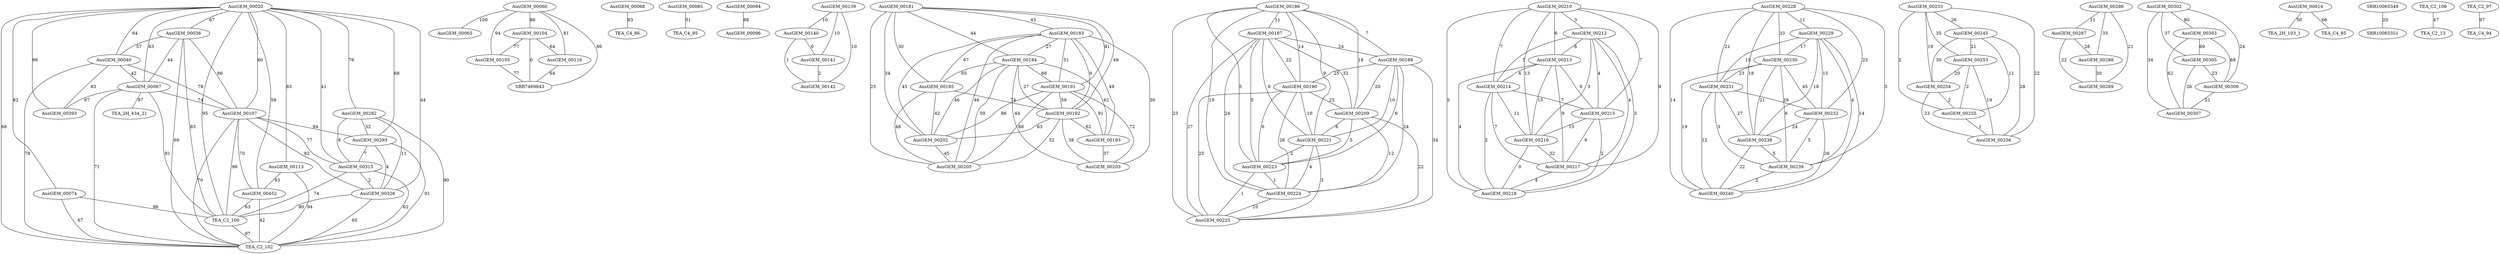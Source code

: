 graph {
	AusGEM_00020 -- AusGEM_00036 [label="67" weight=1.99] ;
	AusGEM_00020 -- AusGEM_00040 [label="64" weight=2.08] ;
	AusGEM_00020 -- AusGEM_00067 [label="63" weight=2.11] ;
	AusGEM_00020 -- AusGEM_00074 [label="82" weight=1.54] ;
	AusGEM_00020 -- AusGEM_00107 [label="60" weight=2.2] ;
	AusGEM_00020 -- AusGEM_00113 [label="83" weight=1.51] ;
	AusGEM_00020 -- AusGEM_00282 [label="76" weight=1.72] ;
	AusGEM_00020 -- AusGEM_00293 [label="68" weight=1.96] ;
	AusGEM_00020 -- AusGEM_00315 [label="41" weight=2.77] ;
	AusGEM_00020 -- AusGEM_00326 [label="44" weight=2.68] ;
	AusGEM_00020 -- AusGEM_00393 [label="96" weight=1.12] ;
	AusGEM_00020 -- AusGEM_00452 [label="59" weight=2.23] ;
	AusGEM_00020 -- TEA_C2_100 [label="95" weight=1.15] ;
	AusGEM_00020 -- TEA_C2_102 [label="68" weight=1.96] ;
	AusGEM_00036 -- AusGEM_00040 [label="57" weight=2.29] ;
	AusGEM_00036 -- AusGEM_00067 [label="44" weight=2.68] ;
	AusGEM_00036 -- AusGEM_00107 [label="86" weight=1.42] ;
	AusGEM_00036 -- TEA_C2_100 [label="83" weight=1.51] ;
	AusGEM_00036 -- TEA_C2_102 [label="69" weight=1.93] ;
	AusGEM_00040 -- AusGEM_00067 [label="42" weight=2.74] ;
	AusGEM_00040 -- AusGEM_00107 [label="78" weight=1.66] ;
	AusGEM_00040 -- AusGEM_00393 [label="83" weight=1.51] ;
	AusGEM_00040 -- TEA_C2_102 [label="78" weight=1.66] ;
	AusGEM_00060 -- AusGEM_00065 [label="100" weight=1] ;
	AusGEM_00060 -- AusGEM_00104 [label="86" weight=1.42] ;
	AusGEM_00060 -- AusGEM_00105 [label="94" weight=1.18] ;
	AusGEM_00060 -- AusGEM_00116 [label="81" weight=1.57] ;
	AusGEM_00060 -- SRR7469843 [label="86" weight=1.42] ;
	AusGEM_00067 -- AusGEM_00107 [label="74" weight=1.78] ;
	AusGEM_00067 -- AusGEM_00393 [label="97" weight=1.09] ;
	AusGEM_00067 -- TEA_2H_434_21 [label="97" weight=1.09] ;
	AusGEM_00067 -- TEA_C2_100 [label="81" weight=1.57] ;
	AusGEM_00067 -- TEA_C2_102 [label="71" weight=1.87] ;
	AusGEM_00068 -- TEA_C4_86 [label="83" weight=1.51] ;
	AusGEM_00074 -- TEA_C2_100 [label="98" weight=1.06] ;
	AusGEM_00074 -- TEA_C2_102 [label="67" weight=1.99] ;
	AusGEM_00085 -- TEA_C4_95 [label="51" weight=2.47] ;
	AusGEM_00094 -- AusGEM_00096 [label="88" weight=1.36] ;
	AusGEM_00104 -- AusGEM_00105 [label="77" weight=1.69] ;
	AusGEM_00104 -- AusGEM_00116 [label="64" weight=2.08] ;
	AusGEM_00104 -- SRR7469843 [label="0" weight=4] ;
	AusGEM_00105 -- SRR7469843 [label="77" weight=1.69] ;
	AusGEM_00107 -- AusGEM_00293 [label="94" weight=1.18] ;
	AusGEM_00107 -- AusGEM_00315 [label="77" weight=1.69] ;
	AusGEM_00107 -- AusGEM_00326 [label="82" weight=1.54] ;
	AusGEM_00107 -- AusGEM_00452 [label="70" weight=1.9] ;
	AusGEM_00107 -- TEA_C2_100 [label="96" weight=1.12] ;
	AusGEM_00107 -- TEA_C2_102 [label="70" weight=1.9] ;
	AusGEM_00113 -- AusGEM_00452 [label="93" weight=1.21] ;
	AusGEM_00113 -- TEA_C2_102 [label="94" weight=1.18] ;
	AusGEM_00116 -- SRR7469843 [label="64" weight=2.08] ;
	AusGEM_00139 -- AusGEM_00140 [label="10" weight=3.7] ;
	AusGEM_00139 -- AusGEM_00141 [label="10" weight=3.7] ;
	AusGEM_00139 -- AusGEM_00142 [label="10" weight=3.7] ;
	AusGEM_00140 -- AusGEM_00141 [label="0" weight=4] ;
	AusGEM_00140 -- AusGEM_00142 [label="1" weight=3.97] ;
	AusGEM_00141 -- AusGEM_00142 [label="2" weight=3.94] ;
	AusGEM_00181 -- AusGEM_00183 [label="45" weight=2.65] ;
	AusGEM_00181 -- AusGEM_00184 [label="44" weight=2.68] ;
	AusGEM_00181 -- AusGEM_00185 [label="30" weight=3.1] ;
	AusGEM_00181 -- AusGEM_00191 [label="81" weight=1.57] ;
	AusGEM_00181 -- AusGEM_00192 [label="49" weight=2.53] ;
	AusGEM_00181 -- AusGEM_00202 [label="34" weight=2.98] ;
	AusGEM_00181 -- AusGEM_00205 [label="25" weight=3.25] ;
	AusGEM_00183 -- AusGEM_00184 [label="27" weight=3.19] ;
	AusGEM_00183 -- AusGEM_00185 [label="67" weight=1.99] ;
	AusGEM_00183 -- AusGEM_00191 [label="51" weight=2.47] ;
	AusGEM_00183 -- AusGEM_00192 [label="9" weight=3.73] ;
	AusGEM_00183 -- AusGEM_00193 [label="49" weight=2.53] ;
	AusGEM_00183 -- AusGEM_00202 [label="45" weight=2.65] ;
	AusGEM_00183 -- AusGEM_00203 [label="30" weight=3.1] ;
	AusGEM_00183 -- AusGEM_00205 [label="46" weight=2.62] ;
	AusGEM_00184 -- AusGEM_00185 [label="65" weight=2.05] ;
	AusGEM_00184 -- AusGEM_00191 [label="66" weight=2.02] ;
	AusGEM_00184 -- AusGEM_00192 [label="27" weight=3.19] ;
	AusGEM_00184 -- AusGEM_00193 [label="62" weight=2.14] ;
	AusGEM_00184 -- AusGEM_00202 [label="46" weight=2.62] ;
	AusGEM_00184 -- AusGEM_00203 [label="44" weight=2.68] ;
	AusGEM_00184 -- AusGEM_00205 [label="59" weight=2.23] ;
	AusGEM_00185 -- AusGEM_00192 [label="74" weight=1.78] ;
	AusGEM_00185 -- AusGEM_00202 [label="42" weight=2.74] ;
	AusGEM_00185 -- AusGEM_00205 [label="48" weight=2.56] ;
	AusGEM_00186 -- AusGEM_00187 [label="11" weight=3.67] ;
	AusGEM_00186 -- AusGEM_00188 [label="7" weight=3.79] ;
	AusGEM_00186 -- AusGEM_00190 [label="14" weight=3.58] ;
	AusGEM_00186 -- AusGEM_00209 [label="18" weight=3.46] ;
	AusGEM_00186 -- AusGEM_00221 [label="9" weight=3.73] ;
	AusGEM_00186 -- AusGEM_00223 [label="5" weight=3.85] ;
	AusGEM_00186 -- AusGEM_00224 [label="19" weight=3.43] ;
	AusGEM_00186 -- AusGEM_00225 [label="23" weight=3.31] ;
	AusGEM_00187 -- AusGEM_00188 [label="24" weight=3.28] ;
	AusGEM_00187 -- AusGEM_00190 [label="22" weight=3.34] ;
	AusGEM_00187 -- AusGEM_00209 [label="32" weight=3.04] ;
	AusGEM_00187 -- AusGEM_00221 [label="9" weight=3.73] ;
	AusGEM_00187 -- AusGEM_00223 [label="5" weight=3.85] ;
	AusGEM_00187 -- AusGEM_00224 [label="24" weight=3.28] ;
	AusGEM_00187 -- AusGEM_00225 [label="27" weight=3.19] ;
	AusGEM_00188 -- AusGEM_00190 [label="25" weight=3.25] ;
	AusGEM_00188 -- AusGEM_00209 [label="20" weight=3.4] ;
	AusGEM_00188 -- AusGEM_00221 [label="10" weight=3.7] ;
	AusGEM_00188 -- AusGEM_00223 [label="6" weight=3.82] ;
	AusGEM_00188 -- AusGEM_00224 [label="24" weight=3.28] ;
	AusGEM_00188 -- AusGEM_00225 [label="34" weight=2.98] ;
	AusGEM_00190 -- AusGEM_00209 [label="25" weight=3.25] ;
	AusGEM_00190 -- AusGEM_00221 [label="10" weight=3.7] ;
	AusGEM_00190 -- AusGEM_00223 [label="6" weight=3.82] ;
	AusGEM_00190 -- AusGEM_00224 [label="26" weight=3.22] ;
	AusGEM_00190 -- AusGEM_00225 [label="25" weight=3.25] ;
	AusGEM_00191 -- AusGEM_00192 [label="59" weight=2.23] ;
	AusGEM_00191 -- AusGEM_00193 [label="91" weight=1.27] ;
	AusGEM_00191 -- AusGEM_00202 [label="86" weight=1.42] ;
	AusGEM_00191 -- AusGEM_00203 [label="72" weight=1.84] ;
	AusGEM_00191 -- AusGEM_00205 [label="88" weight=1.36] ;
	AusGEM_00192 -- AusGEM_00193 [label="62" weight=2.14] ;
	AusGEM_00192 -- AusGEM_00202 [label="63" weight=2.11] ;
	AusGEM_00192 -- AusGEM_00203 [label="38" weight=2.86] ;
	AusGEM_00192 -- AusGEM_00205 [label="52" weight=2.44] ;
	AusGEM_00193 -- AusGEM_00203 [label="37" weight=2.89] ;
	AusGEM_00202 -- AusGEM_00205 [label="45" weight=2.65] ;
	AusGEM_00209 -- AusGEM_00221 [label="6" weight=3.82] ;
	AusGEM_00209 -- AusGEM_00223 [label="5" weight=3.85] ;
	AusGEM_00209 -- AusGEM_00224 [label="12" weight=3.64] ;
	AusGEM_00209 -- AusGEM_00225 [label="22" weight=3.34] ;
	AusGEM_00210 -- AusGEM_00212 [label="3" weight=3.91] ;
	AusGEM_00210 -- AusGEM_00213 [label="6" weight=3.82] ;
	AusGEM_00210 -- AusGEM_00214 [label="7" weight=3.79] ;
	AusGEM_00210 -- AusGEM_00215 [label="7" weight=3.79] ;
	AusGEM_00210 -- AusGEM_00216 [label="13" weight=3.61] ;
	AusGEM_00210 -- AusGEM_00217 [label="9" weight=3.73] ;
	AusGEM_00210 -- AusGEM_00218 [label="5" weight=3.85] ;
	AusGEM_00212 -- AusGEM_00213 [label="6" weight=3.82] ;
	AusGEM_00212 -- AusGEM_00214 [label="5" weight=3.85] ;
	AusGEM_00212 -- AusGEM_00215 [label="4" weight=3.88] ;
	AusGEM_00212 -- AusGEM_00216 [label="3" weight=3.91] ;
	AusGEM_00212 -- AusGEM_00217 [label="4" weight=3.88] ;
	AusGEM_00212 -- AusGEM_00218 [label="3" weight=3.91] ;
	AusGEM_00213 -- AusGEM_00214 [label="6" weight=3.82] ;
	AusGEM_00213 -- AusGEM_00215 [label="9" weight=3.73] ;
	AusGEM_00213 -- AusGEM_00216 [label="15" weight=3.55] ;
	AusGEM_00213 -- AusGEM_00217 [label="9" weight=3.73] ;
	AusGEM_00213 -- AusGEM_00218 [label="4" weight=3.88] ;
	AusGEM_00214 -- AusGEM_00215 [label="7" weight=3.79] ;
	AusGEM_00214 -- AusGEM_00216 [label="11" weight=3.67] ;
	AusGEM_00214 -- AusGEM_00217 [label="7" weight=3.79] ;
	AusGEM_00214 -- AusGEM_00218 [label="2" weight=3.94] ;
	AusGEM_00215 -- AusGEM_00216 [label="15" weight=3.55] ;
	AusGEM_00215 -- AusGEM_00217 [label="9" weight=3.73] ;
	AusGEM_00215 -- AusGEM_00218 [label="2" weight=3.94] ;
	AusGEM_00216 -- AusGEM_00217 [label="32" weight=3.04] ;
	AusGEM_00216 -- AusGEM_00218 [label="0" weight=4] ;
	AusGEM_00217 -- AusGEM_00218 [label="4" weight=3.88] ;
	AusGEM_00221 -- AusGEM_00223 [label="2" weight=3.94] ;
	AusGEM_00221 -- AusGEM_00224 [label="4" weight=3.88] ;
	AusGEM_00221 -- AusGEM_00225 [label="3" weight=3.91] ;
	AusGEM_00223 -- AusGEM_00224 [label="1" weight=3.97] ;
	AusGEM_00223 -- AusGEM_00225 [label="1" weight=3.97] ;
	AusGEM_00224 -- AusGEM_00225 [label="10" weight=3.7] ;
	AusGEM_00228 -- AusGEM_00229 [label="11" weight=3.67] ;
	AusGEM_00228 -- AusGEM_00230 [label="33" weight=3.01] ;
	AusGEM_00228 -- AusGEM_00231 [label="21" weight=3.37] ;
	AusGEM_00228 -- AusGEM_00232 [label="23" weight=3.31] ;
	AusGEM_00228 -- AusGEM_00238 [label="18" weight=3.46] ;
	AusGEM_00228 -- AusGEM_00239 [label="3" weight=3.91] ;
	AusGEM_00228 -- AusGEM_00240 [label="14" weight=3.58] ;
	AusGEM_00229 -- AusGEM_00230 [label="17" weight=3.49] ;
	AusGEM_00229 -- AusGEM_00231 [label="15" weight=3.55] ;
	AusGEM_00229 -- AusGEM_00232 [label="15" weight=3.55] ;
	AusGEM_00229 -- AusGEM_00238 [label="18" weight=3.46] ;
	AusGEM_00229 -- AusGEM_00239 [label="4" weight=3.88] ;
	AusGEM_00229 -- AusGEM_00240 [label="14" weight=3.58] ;
	AusGEM_00230 -- AusGEM_00231 [label="23" weight=3.31] ;
	AusGEM_00230 -- AusGEM_00232 [label="45" weight=2.65] ;
	AusGEM_00230 -- AusGEM_00238 [label="21" weight=3.37] ;
	AusGEM_00230 -- AusGEM_00239 [label="6" weight=3.82] ;
	AusGEM_00230 -- AusGEM_00240 [label="19" weight=3.43] ;
	AusGEM_00231 -- AusGEM_00232 [label="29" weight=3.13] ;
	AusGEM_00231 -- AusGEM_00238 [label="27" weight=3.19] ;
	AusGEM_00231 -- AusGEM_00239 [label="3" weight=3.91] ;
	AusGEM_00231 -- AusGEM_00240 [label="12" weight=3.64] ;
	AusGEM_00232 -- AusGEM_00238 [label="24" weight=3.28] ;
	AusGEM_00232 -- AusGEM_00239 [label="5" weight=3.85] ;
	AusGEM_00232 -- AusGEM_00240 [label="26" weight=3.22] ;
	AusGEM_00233 -- AusGEM_00245 [label="26" weight=3.22] ;
	AusGEM_00233 -- AusGEM_00253 [label="35" weight=2.95] ;
	AusGEM_00233 -- AusGEM_00254 [label="19" weight=3.43] ;
	AusGEM_00233 -- AusGEM_00255 [label="2" weight=3.94] ;
	AusGEM_00233 -- AusGEM_00256 [label="22" weight=3.34] ;
	AusGEM_00238 -- AusGEM_00239 [label="5" weight=3.85] ;
	AusGEM_00238 -- AusGEM_00240 [label="22" weight=3.34] ;
	AusGEM_00239 -- AusGEM_00240 [label="2" weight=3.94] ;
	AusGEM_00245 -- AusGEM_00253 [label="21" weight=3.37] ;
	AusGEM_00245 -- AusGEM_00254 [label="30" weight=3.1] ;
	AusGEM_00245 -- AusGEM_00255 [label="11" weight=3.67] ;
	AusGEM_00245 -- AusGEM_00256 [label="28" weight=3.16] ;
	AusGEM_00253 -- AusGEM_00254 [label="20" weight=3.4] ;
	AusGEM_00253 -- AusGEM_00255 [label="2" weight=3.94] ;
	AusGEM_00253 -- AusGEM_00256 [label="19" weight=3.43] ;
	AusGEM_00254 -- AusGEM_00255 [label="2" weight=3.94] ;
	AusGEM_00254 -- AusGEM_00256 [label="23" weight=3.31] ;
	AusGEM_00255 -- AusGEM_00256 [label="1" weight=3.97] ;
	AusGEM_00282 -- AusGEM_00293 [label="52" weight=2.44] ;
	AusGEM_00282 -- AusGEM_00315 [label="8" weight=3.76] ;
	AusGEM_00282 -- AusGEM_00326 [label="11" weight=3.67] ;
	AusGEM_00282 -- TEA_C2_102 [label="90" weight=1.3] ;
	AusGEM_00286 -- AusGEM_00287 [label="11" weight=3.67] ;
	AusGEM_00286 -- AusGEM_00288 [label="33" weight=3.01] ;
	AusGEM_00286 -- AusGEM_00289 [label="21" weight=3.37] ;
	AusGEM_00287 -- AusGEM_00288 [label="28" weight=3.16] ;
	AusGEM_00287 -- AusGEM_00289 [label="22" weight=3.34] ;
	AusGEM_00288 -- AusGEM_00289 [label="30" weight=3.1] ;
	AusGEM_00293 -- AusGEM_00315 [label="7" weight=3.79] ;
	AusGEM_00293 -- AusGEM_00326 [label="4" weight=3.88] ;
	AusGEM_00293 -- TEA_C2_102 [label="91" weight=1.27] ;
	AusGEM_00302 -- AusGEM_00303 [label="80" weight=1.6] ;
	AusGEM_00302 -- AusGEM_00305 [label="37" weight=2.89] ;
	AusGEM_00302 -- AusGEM_00306 [label="24" weight=3.28] ;
	AusGEM_00302 -- AusGEM_00307 [label="34" weight=2.98] ;
	AusGEM_00303 -- AusGEM_00305 [label="69" weight=1.93] ;
	AusGEM_00303 -- AusGEM_00306 [label="68" weight=1.96] ;
	AusGEM_00303 -- AusGEM_00307 [label="62" weight=2.14] ;
	AusGEM_00305 -- AusGEM_00306 [label="23" weight=3.31] ;
	AusGEM_00305 -- AusGEM_00307 [label="26" weight=3.22] ;
	AusGEM_00306 -- AusGEM_00307 [label="21" weight=3.37] ;
	AusGEM_00315 -- AusGEM_00326 [label="2" weight=3.94] ;
	AusGEM_00315 -- TEA_C2_100 [label="74" weight=1.78] ;
	AusGEM_00315 -- TEA_C2_102 [label="62" weight=2.14] ;
	AusGEM_00326 -- TEA_C2_100 [label="80" weight=1.6] ;
	AusGEM_00326 -- TEA_C2_102 [label="65" weight=2.05] ;
	AusGEM_00452 -- TEA_C2_100 [label="63" weight=2.11] ;
	AusGEM_00452 -- TEA_C2_102 [label="42" weight=2.74] ;
	AusGEM_00614 -- TEA_2H_103_1 [label="50" weight=2.5] ;
	AusGEM_00614 -- TEA_C4_85 [label="66" weight=2.02] ;
	SRR10065349 -- SRR10065351 [label="20" weight=3.4] ;
	TEA_C2_100 -- TEA_C2_102 [label="97" weight=1.09] ;
	TEA_C2_106 -- TEA_C2_13 [label="47" weight=2.59] ;
	TEA_C2_97 -- TEA_C4_94 [label="97" weight=1.09] ;
}

